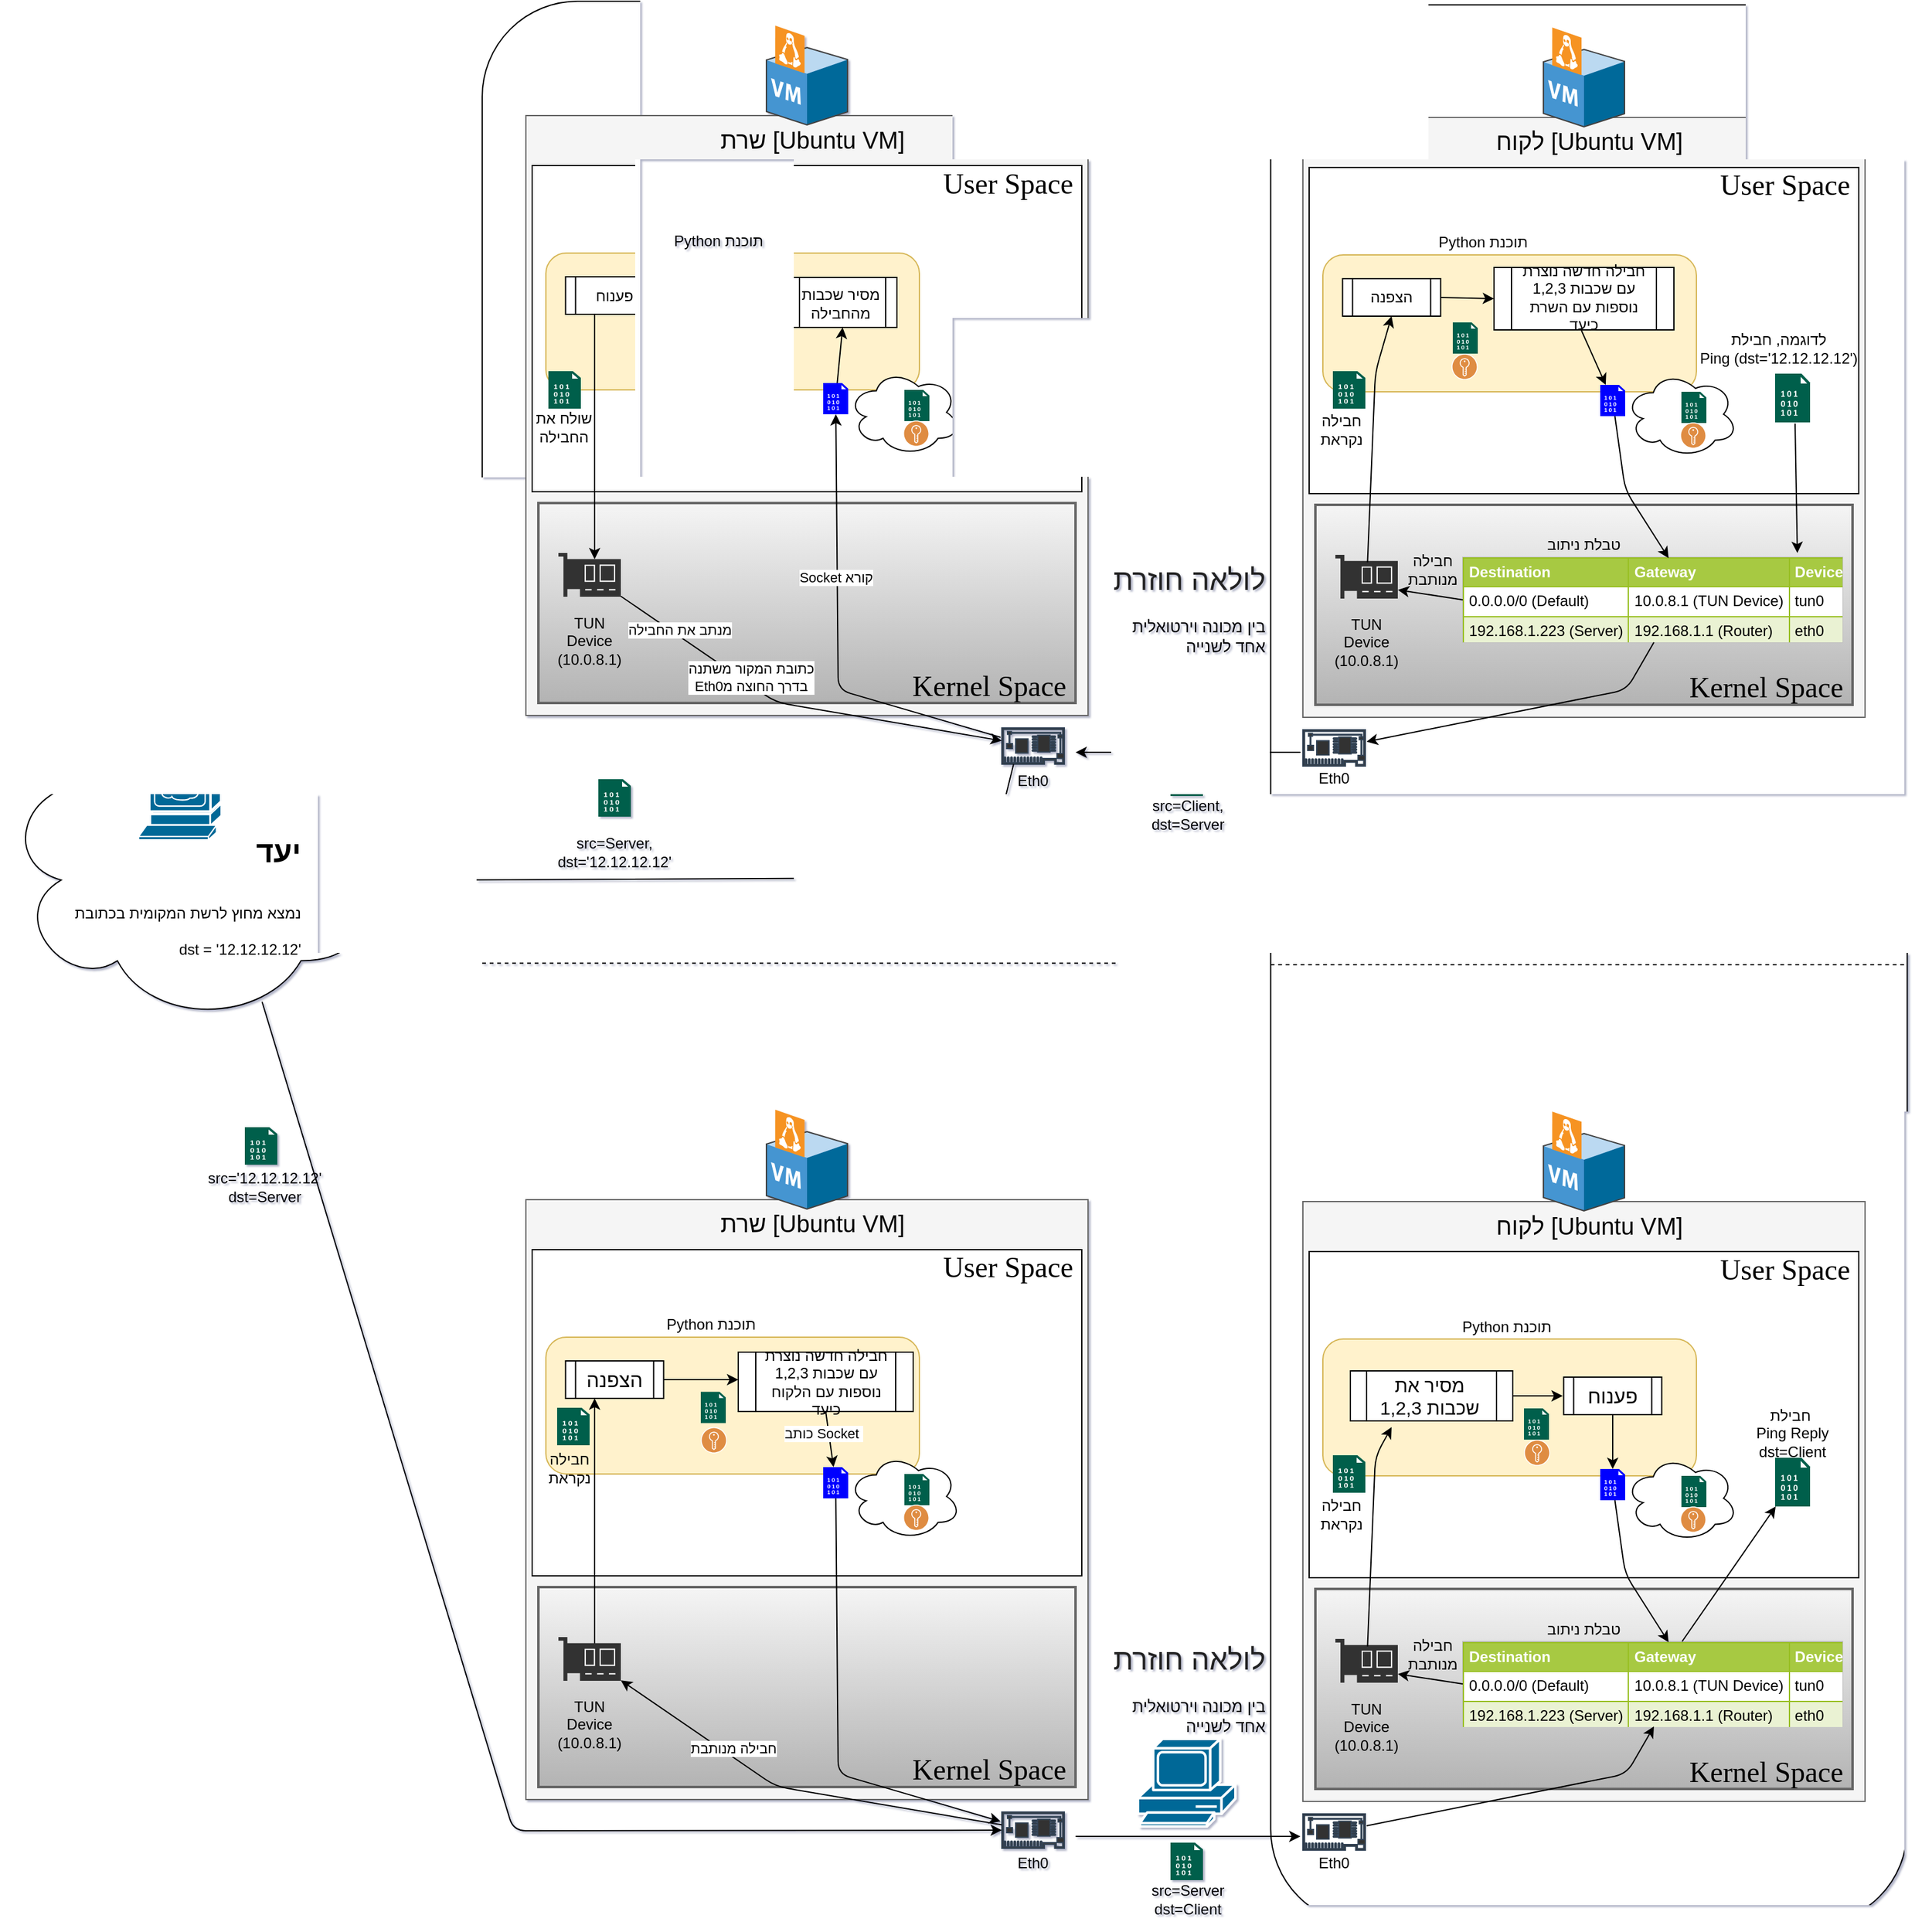<mxfile version="14.6.13" type="device"><diagram name="Page-1" id="c37626ed-c26b-45fb-9056-f9ebc6bb27b6"><mxGraphModel dx="2191" dy="853" grid="1" gridSize="10" guides="1" tooltips="1" connect="1" arrows="1" fold="1" page="1" pageScale="1" pageWidth="1100" pageHeight="850" math="0" shadow="1"><root><mxCell id="0"/><mxCell id="1" parent="0"/><mxCell id="-kdvjdqmcvTTpQi99rBr-1" value="" style="rounded=1;whiteSpace=wrap;html=1;rotation=-90;" parent="1" vertex="1"><mxGeometry x="-578.37" y="545.44" width="1536.37" height="509.56" as="geometry"/></mxCell><mxCell id="HnM6N7DfdkoQedb_mKoU-1" value="" style="rounded=1;whiteSpace=wrap;html=1;rotation=-90;" parent="1" vertex="1"><mxGeometry x="52.81" y="548.22" width="1536.37" height="509.56" as="geometry"/></mxCell><mxCell id="3C7XKXPcU_IIzsc5Kj2J-1" value="" style="rounded=0;whiteSpace=wrap;html=1;sketch=0;fillColor=#f5f5f5;strokeColor=#666666;fontColor=#333333;" parent="1" vertex="1"><mxGeometry x="592" y="125" width="450" height="480" as="geometry"/></mxCell><mxCell id="uKxy5E1ijlV70RdxGIXS-49" value="" style="rounded=0;whiteSpace=wrap;html=1;sketch=0;" parent="1" vertex="1"><mxGeometry x="597" y="165" width="440" height="261" as="geometry"/></mxCell><mxCell id="3C7XKXPcU_IIzsc5Kj2J-3" value="" style="shadow=0;dashed=0;html=1;labelPosition=center;verticalLabelPosition=bottom;verticalAlign=top;align=center;outlineConnect=0;shape=mxgraph.veeam.3d.vm_linux;rounded=0;sketch=0;rotation=0;" parent="1" vertex="1"><mxGeometry x="784" y="53" width="66" height="80" as="geometry"/></mxCell><mxCell id="3C7XKXPcU_IIzsc5Kj2J-4" value="&lt;font style=&quot;font-size: 19px&quot;&gt;לקוח [Ubuntu VM]&lt;/font&gt;" style="text;html=1;align=center;verticalAlign=middle;resizable=0;points=[];autosize=1;" parent="1" vertex="1"><mxGeometry x="741" y="135" width="160" height="20" as="geometry"/></mxCell><mxCell id="3C7XKXPcU_IIzsc5Kj2J-5" value="" style="rounded=0;whiteSpace=wrap;html=1;sketch=0;labelBackgroundColor=none;labelBorderColor=none;strokeWidth=2;fillColor=#f5f5f5;strokeColor=#666666;gradientColor=#b3b3b3;" parent="1" vertex="1"><mxGeometry x="602" y="435" width="430" height="160" as="geometry"/></mxCell><mxCell id="3C7XKXPcU_IIzsc5Kj2J-6" value="" style="pointerEvents=1;shadow=0;dashed=0;html=1;strokeColor=none;labelPosition=center;verticalLabelPosition=bottom;verticalAlign=top;align=center;outlineConnect=0;shape=mxgraph.veeam2.network_card;rounded=0;labelBackgroundColor=none;sketch=0;fillColor=#333333;" parent="1" vertex="1"><mxGeometry x="618" y="475" width="50" height="35" as="geometry"/></mxCell><mxCell id="3C7XKXPcU_IIzsc5Kj2J-7" value="" style="pointerEvents=1;shadow=0;dashed=0;html=1;strokeColor=#314354;aspect=fixed;labelPosition=center;verticalLabelPosition=bottom;verticalAlign=top;align=center;outlineConnect=0;shape=mxgraph.vvd.physical_network_adapter;rounded=0;labelBackgroundColor=none;sketch=0;fontColor=#ffffff;fillColor=#333333;" parent="1" vertex="1"><mxGeometry x="592" y="615" width="50" height="29.0" as="geometry"/></mxCell><mxCell id="3C7XKXPcU_IIzsc5Kj2J-8" value="TUN Device (10.0.8.1)" style="text;html=1;strokeColor=none;fillColor=none;align=center;verticalAlign=middle;whiteSpace=wrap;rounded=0;labelBackgroundColor=none;sketch=0;" parent="1" vertex="1"><mxGeometry x="623" y="535" width="40" height="20" as="geometry"/></mxCell><mxCell id="3C7XKXPcU_IIzsc5Kj2J-11" value="" style="pointerEvents=1;shadow=0;dashed=0;html=1;strokeColor=none;fillColor=#005F4B;labelPosition=center;verticalLabelPosition=bottom;verticalAlign=top;align=center;outlineConnect=0;shape=mxgraph.veeam2.data_file;rounded=0;labelBackgroundColor=none;sketch=0;" parent="1" vertex="1"><mxGeometry x="970" y="330" width="28.0" height="39" as="geometry"/></mxCell><mxCell id="3C7XKXPcU_IIzsc5Kj2J-14" value="לדוגמה, חבילת Ping&amp;nbsp;(dst='12.12.12.12')" style="text;html=1;align=center;verticalAlign=middle;whiteSpace=wrap;rounded=0;labelBackgroundColor=none;sketch=0;" parent="1" vertex="1"><mxGeometry x="958" y="300" width="30" height="20" as="geometry"/></mxCell><mxCell id="3C7XKXPcU_IIzsc5Kj2J-23" value="&lt;table border=&quot;1&quot; width=&quot;100%&quot; cellpadding=&quot;4&quot; style=&quot;width: 100% ; height: 100% ; border-collapse: collapse&quot;&gt;&lt;tbody&gt;&lt;tr style=&quot;background-color: #a7c942 ; color: #ffffff ; border: 1px solid #98bf21&quot;&gt;&lt;th align=&quot;left&quot;&gt;Destination&lt;/th&gt;&lt;th align=&quot;left&quot;&gt;Gateway&lt;/th&gt;&lt;th align=&quot;left&quot;&gt;Device&lt;/th&gt;&lt;/tr&gt;&lt;tr style=&quot;border: 1px solid #98bf21&quot;&gt;&lt;td&gt;0.0.0.0/0 (Default)&lt;/td&gt;&lt;td&gt;10.0.8.1 (TUN Device)&lt;/td&gt;&lt;td&gt;tun0&lt;/td&gt;&lt;/tr&gt;&lt;tr style=&quot;background-color: #eaf2d3 ; border: 1px solid #98bf21&quot;&gt;&lt;td&gt;192.168.1.223 (Server)&lt;/td&gt;&lt;td&gt;192.168.1.1 (Router)&lt;/td&gt;&lt;td&gt;eth0&lt;/td&gt;&lt;/tr&gt;&lt;tr style=&quot;border: 1px solid #98bf21&quot;&gt;&lt;td&gt;&lt;/td&gt;&lt;td&gt;&lt;/td&gt;&lt;td&gt;&lt;br&gt;&lt;/td&gt;&lt;/tr&gt;&lt;tr style=&quot;background-color: #eaf2d3 ; border: 1px solid #98bf21&quot;&gt;&lt;td&gt;&lt;br&gt;&lt;/td&gt;&lt;td&gt;&lt;/td&gt;&lt;td&gt;&lt;br&gt;&lt;/td&gt;&lt;/tr&gt;&lt;/tbody&gt;&lt;/table&gt;" style="text;html=1;strokeColor=#c0c0c0;overflow=fill;rounded=0;labelBackgroundColor=#ffffff;sketch=0;fillColor=#000000;gradientColor=#000000;spacingTop=0;labelBorderColor=none;" parent="1" vertex="1"><mxGeometry x="720" y="477" width="304" height="68" as="geometry"/></mxCell><mxCell id="uKxy5E1ijlV70RdxGIXS-11" value="טבלת ניתוב" style="text;html=1;strokeColor=none;fillColor=none;align=center;verticalAlign=middle;whiteSpace=wrap;rounded=0;sketch=0;" parent="1" vertex="1"><mxGeometry x="777" y="457" width="80" height="20" as="geometry"/></mxCell><mxCell id="uKxy5E1ijlV70RdxGIXS-16" value="" style="rounded=1;whiteSpace=wrap;html=1;sketch=0;fillColor=#fff2cc;strokeColor=#d6b656;" parent="1" vertex="1"><mxGeometry x="608" y="235" width="299" height="109.5" as="geometry"/></mxCell><mxCell id="uKxy5E1ijlV70RdxGIXS-20" value="" style="pointerEvents=1;shadow=0;dashed=0;html=1;strokeColor=none;fillColor=#005F4B;labelPosition=center;verticalLabelPosition=bottom;verticalAlign=top;align=center;outlineConnect=0;shape=mxgraph.veeam2.data_file;rounded=0;labelBackgroundColor=none;sketch=0;" parent="1" vertex="1"><mxGeometry x="616" y="328" width="26" height="30" as="geometry"/></mxCell><mxCell id="uKxy5E1ijlV70RdxGIXS-21" value="חבילה נקראת" style="text;html=1;strokeColor=none;fillColor=none;align=center;verticalAlign=middle;whiteSpace=wrap;rounded=0;sketch=0;" parent="1" vertex="1"><mxGeometry x="603" y="365" width="40" height="20" as="geometry"/></mxCell><mxCell id="uKxy5E1ijlV70RdxGIXS-23" value="חבילה מנותבת" style="text;html=1;strokeColor=none;fillColor=none;align=center;verticalAlign=middle;whiteSpace=wrap;rounded=0;sketch=0;rotation=0;" parent="1" vertex="1"><mxGeometry x="676" y="477" width="40" height="20" as="geometry"/></mxCell><mxCell id="uKxy5E1ijlV70RdxGIXS-25" value="Python תוכנת&amp;nbsp;" style="text;html=1;strokeColor=none;fillColor=none;align=center;verticalAlign=middle;whiteSpace=wrap;rounded=0;sketch=0;" parent="1" vertex="1"><mxGeometry x="692" y="215" width="92" height="20" as="geometry"/></mxCell><mxCell id="uKxy5E1ijlV70RdxGIXS-26" value="" style="shape=process;whiteSpace=wrap;html=1;backgroundOutline=1;sketch=0;" parent="1" vertex="1"><mxGeometry x="623.75" y="254" width="78.5" height="30" as="geometry"/></mxCell><mxCell id="uKxy5E1ijlV70RdxGIXS-27" value="הצפנה" style="text;html=1;strokeColor=none;fillColor=none;align=center;verticalAlign=middle;whiteSpace=wrap;rounded=0;sketch=0;" parent="1" vertex="1"><mxGeometry x="643" y="259" width="40" height="20" as="geometry"/></mxCell><mxCell id="uKxy5E1ijlV70RdxGIXS-28" value="" style="shape=process;whiteSpace=wrap;html=1;backgroundOutline=1;sketch=0;" parent="1" vertex="1"><mxGeometry x="745" y="245" width="144" height="50" as="geometry"/></mxCell><mxCell id="uKxy5E1ijlV70RdxGIXS-29" value="חבילה חדשה נוצרת עם שכבות 1,2,3 נוספות עם השרת כיעד" style="text;html=1;strokeColor=none;fillColor=none;align=center;verticalAlign=middle;whiteSpace=wrap;rounded=0;sketch=0;" parent="1" vertex="1"><mxGeometry x="762" y="259" width="110" height="20" as="geometry"/></mxCell><mxCell id="uKxy5E1ijlV70RdxGIXS-35" value="" style="pointerEvents=1;shadow=0;dashed=0;html=1;strokeColor=none;labelPosition=center;verticalLabelPosition=bottom;verticalAlign=top;align=center;outlineConnect=0;shape=mxgraph.veeam2.data_file;sketch=0;fillColor=#0000FF;" parent="1" vertex="1"><mxGeometry x="830" y="339" width="20" height="25" as="geometry"/></mxCell><mxCell id="uKxy5E1ijlV70RdxGIXS-39" value="" style="ellipse;shape=cloud;whiteSpace=wrap;html=1;sketch=0;" parent="1" vertex="1"><mxGeometry x="850" y="328" width="90" height="69" as="geometry"/></mxCell><mxCell id="uKxy5E1ijlV70RdxGIXS-40" value="" style="pointerEvents=1;shadow=0;dashed=0;html=1;strokeColor=none;fillColor=#005F4B;labelPosition=center;verticalLabelPosition=bottom;verticalAlign=top;align=center;outlineConnect=0;shape=mxgraph.veeam2.data_file;sketch=0;" parent="1" vertex="1"><mxGeometry x="895" y="344.5" width="20" height="25" as="geometry"/></mxCell><mxCell id="uKxy5E1ijlV70RdxGIXS-41" value="" style="pointerEvents=1;shadow=0;dashed=0;html=1;strokeColor=none;fillColor=#DF8C42;labelPosition=center;verticalLabelPosition=bottom;verticalAlign=top;align=center;outlineConnect=0;shape=mxgraph.veeam2.encrypted;sketch=0;" parent="1" vertex="1"><mxGeometry x="894" y="369" width="21" height="21" as="geometry"/></mxCell><mxCell id="uKxy5E1ijlV70RdxGIXS-33" value="" style="pointerEvents=1;shadow=0;dashed=0;html=1;strokeColor=none;fillColor=#005F4B;labelPosition=center;verticalLabelPosition=bottom;verticalAlign=top;align=center;outlineConnect=0;shape=mxgraph.veeam2.data_file;sketch=0;" parent="1" vertex="1"><mxGeometry x="712" y="289" width="20" height="25" as="geometry"/></mxCell><mxCell id="uKxy5E1ijlV70RdxGIXS-34" value="" style="pointerEvents=1;shadow=0;dashed=0;html=1;strokeColor=none;fillColor=#DF8C42;labelPosition=center;verticalLabelPosition=bottom;verticalAlign=top;align=center;outlineConnect=0;shape=mxgraph.veeam2.encrypted;sketch=0;" parent="1" vertex="1"><mxGeometry x="711" y="314" width="21" height="21" as="geometry"/></mxCell><mxCell id="uKxy5E1ijlV70RdxGIXS-56" value="&lt;font style=&quot;font-size: 23px&quot; face=&quot;Georgia&quot;&gt;User Space&lt;/font&gt;" style="text;html=1;strokeColor=none;fillColor=none;align=center;verticalAlign=middle;whiteSpace=wrap;rounded=0;sketch=0;" parent="1" vertex="1"><mxGeometry x="915" y="169" width="126" height="20" as="geometry"/></mxCell><mxCell id="uKxy5E1ijlV70RdxGIXS-57" value="&lt;font style=&quot;font-size: 23px&quot; face=&quot;Georgia&quot;&gt;Kernel Space&lt;/font&gt;" style="text;html=1;strokeColor=none;fillColor=none;align=center;verticalAlign=middle;whiteSpace=wrap;rounded=0;sketch=0;" parent="1" vertex="1"><mxGeometry x="883" y="571" width="160" height="20" as="geometry"/></mxCell><mxCell id="uKxy5E1ijlV70RdxGIXS-65" value="Eth0" style="text;html=1;strokeColor=none;fillColor=none;align=center;verticalAlign=middle;whiteSpace=wrap;rounded=0;sketch=0;" parent="1" vertex="1"><mxGeometry x="597" y="644" width="40" height="20" as="geometry"/></mxCell><mxCell id="uKxy5E1ijlV70RdxGIXS-66" value="" style="rounded=0;whiteSpace=wrap;html=1;sketch=0;fillColor=#f5f5f5;strokeColor=#666666;fontColor=#333333;" parent="1" vertex="1"><mxGeometry x="-30" y="123.5" width="450" height="480" as="geometry"/></mxCell><mxCell id="uKxy5E1ijlV70RdxGIXS-67" value="" style="rounded=0;whiteSpace=wrap;html=1;sketch=0;" parent="1" vertex="1"><mxGeometry x="-25" y="163.5" width="440" height="261" as="geometry"/></mxCell><mxCell id="uKxy5E1ijlV70RdxGIXS-68" value="" style="shadow=0;dashed=0;html=1;labelPosition=center;verticalLabelPosition=bottom;verticalAlign=top;align=center;outlineConnect=0;shape=mxgraph.veeam.3d.vm_linux;rounded=0;sketch=0;rotation=0;" parent="1" vertex="1"><mxGeometry x="162" y="51.5" width="66" height="80" as="geometry"/></mxCell><mxCell id="uKxy5E1ijlV70RdxGIXS-69" value="&lt;font style=&quot;font-size: 19px&quot;&gt;שרת [Ubuntu VM]&lt;/font&gt;" style="text;html=1;align=center;verticalAlign=middle;resizable=0;points=[];autosize=1;" parent="1" vertex="1"><mxGeometry x="119" y="133.5" width="160" height="20" as="geometry"/></mxCell><mxCell id="uKxy5E1ijlV70RdxGIXS-70" value="" style="rounded=0;whiteSpace=wrap;html=1;sketch=0;labelBackgroundColor=none;labelBorderColor=none;strokeWidth=2;fillColor=#f5f5f5;strokeColor=#666666;gradientColor=#b3b3b3;" parent="1" vertex="1"><mxGeometry x="-20" y="433.5" width="430" height="160" as="geometry"/></mxCell><mxCell id="uKxy5E1ijlV70RdxGIXS-71" value="" style="pointerEvents=1;shadow=0;dashed=0;html=1;strokeColor=none;labelPosition=center;verticalLabelPosition=bottom;verticalAlign=top;align=center;outlineConnect=0;shape=mxgraph.veeam2.network_card;rounded=0;labelBackgroundColor=none;sketch=0;fillColor=#333333;" parent="1" vertex="1"><mxGeometry x="-4" y="473.5" width="50" height="35" as="geometry"/></mxCell><mxCell id="uKxy5E1ijlV70RdxGIXS-72" value="" style="pointerEvents=1;shadow=0;dashed=0;html=1;strokeColor=#314354;aspect=fixed;labelPosition=center;verticalLabelPosition=bottom;verticalAlign=top;align=center;outlineConnect=0;shape=mxgraph.vvd.physical_network_adapter;rounded=0;labelBackgroundColor=none;sketch=0;fontColor=#ffffff;fillColor=#333333;" parent="1" vertex="1"><mxGeometry x="351" y="613.5" width="50" height="29.0" as="geometry"/></mxCell><mxCell id="uKxy5E1ijlV70RdxGIXS-73" value="TUN Device (10.0.8.1)" style="text;html=1;strokeColor=none;fillColor=none;align=center;verticalAlign=middle;whiteSpace=wrap;rounded=0;labelBackgroundColor=none;sketch=0;" parent="1" vertex="1"><mxGeometry x="1" y="533.5" width="40" height="20" as="geometry"/></mxCell><mxCell id="uKxy5E1ijlV70RdxGIXS-78" value="" style="rounded=1;whiteSpace=wrap;html=1;sketch=0;fillColor=#fff2cc;strokeColor=#d6b656;" parent="1" vertex="1"><mxGeometry x="-14" y="233.5" width="299" height="109.5" as="geometry"/></mxCell><mxCell id="uKxy5E1ijlV70RdxGIXS-79" value="" style="pointerEvents=1;shadow=0;dashed=0;html=1;strokeColor=none;fillColor=#005F4B;labelPosition=center;verticalLabelPosition=bottom;verticalAlign=top;align=center;outlineConnect=0;shape=mxgraph.veeam2.data_file;rounded=0;labelBackgroundColor=none;sketch=0;" parent="1" vertex="1"><mxGeometry x="-12" y="328" width="26" height="30" as="geometry"/></mxCell><mxCell id="uKxy5E1ijlV70RdxGIXS-80" value="שולח את החבילה" style="text;html=1;strokeColor=none;fillColor=none;align=center;verticalAlign=middle;whiteSpace=wrap;rounded=0;sketch=0;" parent="1" vertex="1"><mxGeometry x="-24.5" y="362.5" width="49" height="20" as="geometry"/></mxCell><mxCell id="uKxy5E1ijlV70RdxGIXS-83" value="" style="shape=process;whiteSpace=wrap;html=1;backgroundOutline=1;sketch=0;" parent="1" vertex="1"><mxGeometry x="1.75" y="252.5" width="78.5" height="30" as="geometry"/></mxCell><mxCell id="uKxy5E1ijlV70RdxGIXS-84" value="פענוח" style="text;html=1;strokeColor=none;fillColor=none;align=center;verticalAlign=middle;whiteSpace=wrap;rounded=0;sketch=0;" parent="1" vertex="1"><mxGeometry x="21" y="257.5" width="40" height="20" as="geometry"/></mxCell><mxCell id="uKxy5E1ijlV70RdxGIXS-85" value="" style="shape=process;whiteSpace=wrap;html=1;backgroundOutline=1;sketch=0;" parent="1" vertex="1"><mxGeometry x="180" y="253" width="87" height="40" as="geometry"/></mxCell><mxCell id="uKxy5E1ijlV70RdxGIXS-86" value="מסיר שכבות מהחבילה" style="text;html=1;strokeColor=none;fillColor=none;align=center;verticalAlign=middle;whiteSpace=wrap;rounded=0;sketch=0;" parent="1" vertex="1"><mxGeometry x="177" y="264" width="90" height="20" as="geometry"/></mxCell><mxCell id="uKxy5E1ijlV70RdxGIXS-87" value="" style="pointerEvents=1;shadow=0;dashed=0;html=1;strokeColor=none;labelPosition=center;verticalLabelPosition=bottom;verticalAlign=top;align=center;outlineConnect=0;shape=mxgraph.veeam2.data_file;sketch=0;fillColor=#0000FF;" parent="1" vertex="1"><mxGeometry x="208" y="337.5" width="20" height="25" as="geometry"/></mxCell><mxCell id="uKxy5E1ijlV70RdxGIXS-88" value="" style="ellipse;shape=cloud;whiteSpace=wrap;html=1;sketch=0;" parent="1" vertex="1"><mxGeometry x="228" y="326.5" width="90" height="69" as="geometry"/></mxCell><mxCell id="uKxy5E1ijlV70RdxGIXS-89" value="" style="pointerEvents=1;shadow=0;dashed=0;html=1;strokeColor=none;fillColor=#005F4B;labelPosition=center;verticalLabelPosition=bottom;verticalAlign=top;align=center;outlineConnect=0;shape=mxgraph.veeam2.data_file;sketch=0;" parent="1" vertex="1"><mxGeometry x="273" y="343" width="20" height="25" as="geometry"/></mxCell><mxCell id="uKxy5E1ijlV70RdxGIXS-90" value="" style="pointerEvents=1;shadow=0;dashed=0;html=1;strokeColor=none;fillColor=#DF8C42;labelPosition=center;verticalLabelPosition=bottom;verticalAlign=top;align=center;outlineConnect=0;shape=mxgraph.veeam2.encrypted;sketch=0;" parent="1" vertex="1"><mxGeometry x="272" y="367.5" width="21" height="21" as="geometry"/></mxCell><mxCell id="uKxy5E1ijlV70RdxGIXS-91" value="" style="pointerEvents=1;shadow=0;dashed=0;html=1;strokeColor=none;fillColor=#005F4B;labelPosition=center;verticalLabelPosition=bottom;verticalAlign=top;align=center;outlineConnect=0;shape=mxgraph.veeam2.data_file;sketch=0;" parent="1" vertex="1"><mxGeometry x="110" y="277.25" width="20" height="25" as="geometry"/></mxCell><mxCell id="uKxy5E1ijlV70RdxGIXS-92" value="" style="pointerEvents=1;shadow=0;dashed=0;html=1;strokeColor=none;fillColor=#DF8C42;labelPosition=center;verticalLabelPosition=bottom;verticalAlign=top;align=center;outlineConnect=0;shape=mxgraph.veeam2.encrypted;sketch=0;" parent="1" vertex="1"><mxGeometry x="110" y="305.5" width="21" height="21" as="geometry"/></mxCell><mxCell id="uKxy5E1ijlV70RdxGIXS-93" value="&lt;font style=&quot;font-size: 23px&quot; face=&quot;Georgia&quot;&gt;User Space&lt;/font&gt;" style="text;html=1;strokeColor=none;fillColor=none;align=center;verticalAlign=middle;whiteSpace=wrap;rounded=0;sketch=0;" parent="1" vertex="1"><mxGeometry x="293" y="167.5" width="126" height="20" as="geometry"/></mxCell><mxCell id="uKxy5E1ijlV70RdxGIXS-94" value="&lt;font style=&quot;font-size: 23px&quot; face=&quot;Georgia&quot;&gt;Kernel Space&lt;/font&gt;" style="text;html=1;strokeColor=none;fillColor=none;align=center;verticalAlign=middle;whiteSpace=wrap;rounded=0;sketch=0;" parent="1" vertex="1"><mxGeometry x="261" y="569.5" width="160" height="20" as="geometry"/></mxCell><mxCell id="uKxy5E1ijlV70RdxGIXS-102" value="Eth0" style="text;html=1;strokeColor=none;fillColor=none;align=center;verticalAlign=middle;whiteSpace=wrap;rounded=0;sketch=0;" parent="1" vertex="1"><mxGeometry x="356" y="646" width="40" height="20" as="geometry"/></mxCell><mxCell id="uKxy5E1ijlV70RdxGIXS-104" value="" style="endArrow=classic;html=1;entryX=0.881;entryY=-0.052;entryDx=0;entryDy=0;entryPerimeter=0;" parent="1" target="3C7XKXPcU_IIzsc5Kj2J-23" edge="1"><mxGeometry width="50" height="50" relative="1" as="geometry"><mxPoint x="986" y="370" as="sourcePoint"/><mxPoint x="1032" y="320" as="targetPoint"/></mxGeometry></mxCell><mxCell id="uKxy5E1ijlV70RdxGIXS-106" value="" style="endArrow=classic;html=1;exitX=0;exitY=0.5;exitDx=0;exitDy=0;" parent="1" source="3C7XKXPcU_IIzsc5Kj2J-23" edge="1"><mxGeometry width="50" height="50" relative="1" as="geometry"><mxPoint x="710" y="501" as="sourcePoint"/><mxPoint x="668" y="503" as="targetPoint"/></mxGeometry></mxCell><mxCell id="uKxy5E1ijlV70RdxGIXS-107" value="" style="endArrow=classic;html=1;entryX=0.5;entryY=1;entryDx=0;entryDy=0;" parent="1" target="uKxy5E1ijlV70RdxGIXS-26" edge="1"><mxGeometry width="50" height="50" relative="1" as="geometry"><mxPoint x="643.723" y="481" as="sourcePoint"/><mxPoint x="663" y="289" as="targetPoint"/><Array as="points"><mxPoint x="650" y="329"/></Array></mxGeometry></mxCell><mxCell id="uKxy5E1ijlV70RdxGIXS-108" value="" style="endArrow=classic;html=1;entryX=0;entryY=0.5;entryDx=0;entryDy=0;exitX=1;exitY=0.5;exitDx=0;exitDy=0;" parent="1" source="uKxy5E1ijlV70RdxGIXS-26" target="uKxy5E1ijlV70RdxGIXS-28" edge="1"><mxGeometry width="50" height="50" relative="1" as="geometry"><mxPoint x="470" y="483" as="sourcePoint"/><mxPoint x="520" y="433" as="targetPoint"/></mxGeometry></mxCell><mxCell id="uKxy5E1ijlV70RdxGIXS-109" value="" style="endArrow=classic;html=1;" parent="1" target="uKxy5E1ijlV70RdxGIXS-35" edge="1"><mxGeometry width="50" height="50" relative="1" as="geometry"><mxPoint x="815" y="295.5" as="sourcePoint"/><mxPoint x="865" y="245.5" as="targetPoint"/></mxGeometry></mxCell><mxCell id="uKxy5E1ijlV70RdxGIXS-110" value="" style="endArrow=classic;html=1;entryX=0.542;entryY=0.009;entryDx=0;entryDy=0;entryPerimeter=0;" parent="1" source="uKxy5E1ijlV70RdxGIXS-35" target="3C7XKXPcU_IIzsc5Kj2J-23" edge="1"><mxGeometry width="50" height="50" relative="1" as="geometry"><mxPoint x="470" y="483" as="sourcePoint"/><mxPoint x="520" y="433" as="targetPoint"/><Array as="points"><mxPoint x="850" y="423"/></Array></mxGeometry></mxCell><mxCell id="uKxy5E1ijlV70RdxGIXS-111" value="" style="endArrow=classic;html=1;exitX=0.5;exitY=1;exitDx=0;exitDy=0;" parent="1" edge="1"><mxGeometry width="50" height="50" relative="1" as="geometry"><mxPoint x="873.0" y="545" as="sourcePoint"/><mxPoint x="643.0" y="624.511" as="targetPoint"/><Array as="points"><mxPoint x="851" y="583"/></Array></mxGeometry></mxCell><mxCell id="uKxy5E1ijlV70RdxGIXS-112" value="" style="endArrow=classic;html=1;exitX=-0.04;exitY=0.621;exitDx=0;exitDy=0;exitPerimeter=0;entryX=1.18;entryY=0.673;entryDx=0;entryDy=0;entryPerimeter=0;" parent="1" source="3C7XKXPcU_IIzsc5Kj2J-7" target="uKxy5E1ijlV70RdxGIXS-72" edge="1"><mxGeometry width="50" height="50" relative="1" as="geometry"><mxPoint x="470" y="473" as="sourcePoint"/><mxPoint x="520" y="423" as="targetPoint"/></mxGeometry></mxCell><mxCell id="uKxy5E1ijlV70RdxGIXS-113" value="" style="shape=mxgraph.cisco.computers_and_peripherals.pc;html=1;pointerEvents=1;dashed=0;fillColor=#036897;strokeColor=#ffffff;strokeWidth=2;verticalLabelPosition=bottom;verticalAlign=top;align=center;outlineConnect=0;sketch=0;" parent="1" vertex="1"><mxGeometry x="460" y="555" width="78" height="70" as="geometry"/></mxCell><mxCell id="io_dFsbktBTGCqS1gsnt-2" value="" style="endArrow=classic;html=1;entryX=0.5;entryY=1;entryDx=0;entryDy=0;" parent="1" source="uKxy5E1ijlV70RdxGIXS-87" target="uKxy5E1ijlV70RdxGIXS-85" edge="1"><mxGeometry width="50" height="50" relative="1" as="geometry"><mxPoint x="430" y="503" as="sourcePoint"/><mxPoint x="480" y="453" as="targetPoint"/></mxGeometry></mxCell><mxCell id="io_dFsbktBTGCqS1gsnt-11" value="" style="endArrow=classic;html=1;exitX=0;exitY=1;exitDx=0;exitDy=0;" parent="1" edge="1"><mxGeometry width="50" height="50" relative="1" as="geometry"><mxPoint x="25.0" y="282.5" as="sourcePoint"/><mxPoint x="25.0" y="478.5" as="targetPoint"/></mxGeometry></mxCell><mxCell id="io_dFsbktBTGCqS1gsnt-12" value="" style="ellipse;shape=cloud;whiteSpace=wrap;html=1;" parent="1" vertex="1"><mxGeometry x="-450" y="593" width="300" height="258.5" as="geometry"/></mxCell><mxCell id="io_dFsbktBTGCqS1gsnt-14" value="" style="endArrow=classic;html=1;entryX=0.946;entryY=0.552;entryDx=0;entryDy=0;entryPerimeter=0;" parent="1" target="io_dFsbktBTGCqS1gsnt-12" edge="1"><mxGeometry width="50" height="50" relative="1" as="geometry"><mxPoint x="360.41" y="642.5" as="sourcePoint"/><mxPoint x="-190" y="733" as="targetPoint"/><Array as="points"><mxPoint x="338" y="733"/></Array></mxGeometry></mxCell><mxCell id="io_dFsbktBTGCqS1gsnt-15" value="" style="shape=mxgraph.cisco.servers.www_server;html=1;pointerEvents=1;dashed=0;fillColor=#036897;strokeColor=#ffffff;strokeWidth=2;verticalLabelPosition=bottom;verticalAlign=top;align=center;outlineConnect=0;" parent="1" vertex="1"><mxGeometry x="-340" y="636" width="66" height="67" as="geometry"/></mxCell><mxCell id="io_dFsbktBTGCqS1gsnt-17" value="&lt;h1&gt;&lt;span&gt;יעד&lt;/span&gt;&lt;/h1&gt;&lt;h1&gt;&lt;span style=&quot;font-size: 12px ; font-weight: 400&quot;&gt;נמצא מחוץ לרשת המקומית בכתובת dst = '12.12.12.12'&lt;/span&gt;&lt;/h1&gt;" style="text;html=1;strokeColor=none;fillColor=none;spacing=5;spacingTop=-20;whiteSpace=wrap;overflow=hidden;rounded=0;align=right;" parent="1" vertex="1"><mxGeometry x="-395" y="693" width="190" height="120" as="geometry"/></mxCell><mxCell id="io_dFsbktBTGCqS1gsnt-18" value="" style="pointerEvents=1;shadow=0;dashed=0;html=1;strokeColor=none;fillColor=#005F4B;labelPosition=center;verticalLabelPosition=bottom;verticalAlign=top;align=center;outlineConnect=0;shape=mxgraph.veeam2.data_file;rounded=0;labelBackgroundColor=none;sketch=0;" parent="1" vertex="1"><mxGeometry x="28" y="654.5" width="26" height="30" as="geometry"/></mxCell><mxCell id="io_dFsbktBTGCqS1gsnt-19" value="" style="pointerEvents=1;shadow=0;dashed=0;html=1;strokeColor=none;fillColor=#005F4B;labelPosition=center;verticalLabelPosition=bottom;verticalAlign=top;align=center;outlineConnect=0;shape=mxgraph.veeam2.data_file;rounded=0;labelBackgroundColor=none;sketch=0;" parent="1" vertex="1"><mxGeometry x="486" y="638" width="26" height="30" as="geometry"/></mxCell><mxCell id="io_dFsbktBTGCqS1gsnt-20" value="src=Client, dst=Server" style="text;html=1;strokeColor=none;fillColor=none;align=center;verticalAlign=middle;whiteSpace=wrap;rounded=0;" parent="1" vertex="1"><mxGeometry x="480" y="673" width="40" height="20" as="geometry"/></mxCell><mxCell id="io_dFsbktBTGCqS1gsnt-23" value="src=Server, dst='12.12.12.12'" style="text;html=1;strokeColor=none;fillColor=none;align=center;verticalAlign=middle;whiteSpace=wrap;rounded=0;" parent="1" vertex="1"><mxGeometry x="21" y="703" width="40" height="20" as="geometry"/></mxCell><mxCell id="io_dFsbktBTGCqS1gsnt-29" value="" style="endArrow=classic;html=1;entryX=1;entryY=0.5;entryDx=0;entryDy=0;exitX=0;exitY=0.25;exitDx=0;exitDy=0;" parent="1" source="uKxy5E1ijlV70RdxGIXS-86" target="uKxy5E1ijlV70RdxGIXS-83" edge="1"><mxGeometry width="50" height="50" relative="1" as="geometry"><mxPoint x="520" y="383" as="sourcePoint"/><mxPoint x="570" y="333" as="targetPoint"/></mxGeometry></mxCell><mxCell id="io_dFsbktBTGCqS1gsnt-30" value="" style="endArrow=classic;html=1;" parent="1" target="uKxy5E1ijlV70RdxGIXS-87" edge="1"><mxGeometry relative="1" as="geometry"><mxPoint x="350" y="621" as="sourcePoint"/><mxPoint x="590" y="363" as="targetPoint"/><Array as="points"><mxPoint x="220" y="583"/></Array></mxGeometry></mxCell><mxCell id="io_dFsbktBTGCqS1gsnt-31" value="Socket קורא" style="edgeLabel;resizable=0;html=1;align=center;verticalAlign=middle;" parent="io_dFsbktBTGCqS1gsnt-30" connectable="0" vertex="1"><mxGeometry relative="1" as="geometry"><mxPoint x="-1.63" y="-47.37" as="offset"/></mxGeometry></mxCell><mxCell id="io_dFsbktBTGCqS1gsnt-32" value="" style="endArrow=classic;html=1;" parent="1" source="uKxy5E1ijlV70RdxGIXS-71" target="uKxy5E1ijlV70RdxGIXS-72" edge="1"><mxGeometry relative="1" as="geometry"><mxPoint x="460" y="363" as="sourcePoint"/><mxPoint x="620" y="363" as="targetPoint"/><Array as="points"><mxPoint x="170" y="593"/></Array></mxGeometry></mxCell><mxCell id="io_dFsbktBTGCqS1gsnt-33" value="כתובת המקור משתנה&lt;br&gt;Eth0בדרך החוצה מ" style="edgeLabel;resizable=0;html=1;align=center;verticalAlign=middle;" parent="io_dFsbktBTGCqS1gsnt-32" connectable="0" vertex="1"><mxGeometry relative="1" as="geometry"><mxPoint x="-36.63" y="-22.83" as="offset"/></mxGeometry></mxCell><mxCell id="io_dFsbktBTGCqS1gsnt-34" value="מנתב את החבילה" style="edgeLabel;resizable=0;html=1;align=left;verticalAlign=bottom;" parent="io_dFsbktBTGCqS1gsnt-32" connectable="0" vertex="1"><mxGeometry x="-1" relative="1" as="geometry"><mxPoint x="4" y="34.89" as="offset"/></mxGeometry></mxCell><mxCell id="HnM6N7DfdkoQedb_mKoU-2" value="" style="rounded=0;whiteSpace=wrap;html=1;sketch=0;fillColor=#f5f5f5;strokeColor=#666666;fontColor=#333333;" parent="1" vertex="1"><mxGeometry x="592" y="992.5" width="450" height="480" as="geometry"/></mxCell><mxCell id="HnM6N7DfdkoQedb_mKoU-3" value="" style="rounded=0;whiteSpace=wrap;html=1;sketch=0;" parent="1" vertex="1"><mxGeometry x="597" y="1032.5" width="440" height="261" as="geometry"/></mxCell><mxCell id="HnM6N7DfdkoQedb_mKoU-4" value="" style="shadow=0;dashed=0;html=1;labelPosition=center;verticalLabelPosition=bottom;verticalAlign=top;align=center;outlineConnect=0;shape=mxgraph.veeam.3d.vm_linux;rounded=0;sketch=0;rotation=0;" parent="1" vertex="1"><mxGeometry x="784" y="920.5" width="66" height="80" as="geometry"/></mxCell><mxCell id="HnM6N7DfdkoQedb_mKoU-5" value="&lt;font style=&quot;font-size: 19px&quot;&gt;לקוח [Ubuntu VM]&lt;/font&gt;" style="text;html=1;align=center;verticalAlign=middle;resizable=0;points=[];autosize=1;" parent="1" vertex="1"><mxGeometry x="741" y="1002.5" width="160" height="20" as="geometry"/></mxCell><mxCell id="HnM6N7DfdkoQedb_mKoU-6" value="" style="rounded=0;whiteSpace=wrap;html=1;sketch=0;labelBackgroundColor=none;labelBorderColor=none;strokeWidth=2;fillColor=#f5f5f5;strokeColor=#666666;gradientColor=#b3b3b3;" parent="1" vertex="1"><mxGeometry x="602" y="1302.5" width="430" height="160" as="geometry"/></mxCell><mxCell id="HnM6N7DfdkoQedb_mKoU-7" value="" style="pointerEvents=1;shadow=0;dashed=0;html=1;strokeColor=none;labelPosition=center;verticalLabelPosition=bottom;verticalAlign=top;align=center;outlineConnect=0;shape=mxgraph.veeam2.network_card;rounded=0;labelBackgroundColor=none;sketch=0;fillColor=#333333;" parent="1" vertex="1"><mxGeometry x="618" y="1342.5" width="50" height="35" as="geometry"/></mxCell><mxCell id="HnM6N7DfdkoQedb_mKoU-8" value="" style="pointerEvents=1;shadow=0;dashed=0;html=1;strokeColor=#314354;aspect=fixed;labelPosition=center;verticalLabelPosition=bottom;verticalAlign=top;align=center;outlineConnect=0;shape=mxgraph.vvd.physical_network_adapter;rounded=0;labelBackgroundColor=none;sketch=0;fontColor=#ffffff;fillColor=#333333;" parent="1" vertex="1"><mxGeometry x="592" y="1482.5" width="50" height="29.0" as="geometry"/></mxCell><mxCell id="HnM6N7DfdkoQedb_mKoU-9" value="TUN Device (10.0.8.1)" style="text;html=1;strokeColor=none;fillColor=none;align=center;verticalAlign=middle;whiteSpace=wrap;rounded=0;labelBackgroundColor=none;sketch=0;" parent="1" vertex="1"><mxGeometry x="623" y="1402.5" width="40" height="20" as="geometry"/></mxCell><mxCell id="HnM6N7DfdkoQedb_mKoU-10" value="" style="pointerEvents=1;shadow=0;dashed=0;html=1;strokeColor=none;fillColor=#005F4B;labelPosition=center;verticalLabelPosition=bottom;verticalAlign=top;align=center;outlineConnect=0;shape=mxgraph.veeam2.data_file;rounded=0;labelBackgroundColor=none;sketch=0;" parent="1" vertex="1"><mxGeometry x="970" y="1197.5" width="28.0" height="39" as="geometry"/></mxCell><mxCell id="HnM6N7DfdkoQedb_mKoU-11" value="חבילת&amp;nbsp;&lt;br&gt;Ping Reply dst=Client" style="text;html=1;align=center;verticalAlign=middle;whiteSpace=wrap;rounded=0;labelBackgroundColor=none;sketch=0;" parent="1" vertex="1"><mxGeometry x="949" y="1167.5" width="70" height="20" as="geometry"/></mxCell><mxCell id="HnM6N7DfdkoQedb_mKoU-12" value="&lt;table border=&quot;1&quot; width=&quot;100%&quot; cellpadding=&quot;4&quot; style=&quot;width: 100% ; height: 100% ; border-collapse: collapse&quot;&gt;&lt;tbody&gt;&lt;tr style=&quot;background-color: #a7c942 ; color: #ffffff ; border: 1px solid #98bf21&quot;&gt;&lt;th align=&quot;left&quot;&gt;Destination&lt;/th&gt;&lt;th align=&quot;left&quot;&gt;Gateway&lt;/th&gt;&lt;th align=&quot;left&quot;&gt;Device&lt;/th&gt;&lt;/tr&gt;&lt;tr style=&quot;border: 1px solid #98bf21&quot;&gt;&lt;td&gt;0.0.0.0/0 (Default)&lt;/td&gt;&lt;td&gt;10.0.8.1 (TUN Device)&lt;/td&gt;&lt;td&gt;tun0&lt;/td&gt;&lt;/tr&gt;&lt;tr style=&quot;background-color: #eaf2d3 ; border: 1px solid #98bf21&quot;&gt;&lt;td&gt;192.168.1.223 (Server)&lt;/td&gt;&lt;td&gt;192.168.1.1 (Router)&lt;/td&gt;&lt;td&gt;eth0&lt;/td&gt;&lt;/tr&gt;&lt;tr style=&quot;border: 1px solid #98bf21&quot;&gt;&lt;td&gt;&lt;/td&gt;&lt;td&gt;&lt;/td&gt;&lt;td&gt;&lt;br&gt;&lt;/td&gt;&lt;/tr&gt;&lt;tr style=&quot;background-color: #eaf2d3 ; border: 1px solid #98bf21&quot;&gt;&lt;td&gt;&lt;br&gt;&lt;/td&gt;&lt;td&gt;&lt;/td&gt;&lt;td&gt;&lt;br&gt;&lt;/td&gt;&lt;/tr&gt;&lt;/tbody&gt;&lt;/table&gt;" style="text;html=1;strokeColor=#c0c0c0;overflow=fill;rounded=0;labelBackgroundColor=#ffffff;sketch=0;fillColor=#000000;gradientColor=#000000;spacingTop=0;labelBorderColor=none;" parent="1" vertex="1"><mxGeometry x="720" y="1344.5" width="304" height="68" as="geometry"/></mxCell><mxCell id="HnM6N7DfdkoQedb_mKoU-13" value="טבלת ניתוב" style="text;html=1;strokeColor=none;fillColor=none;align=center;verticalAlign=middle;whiteSpace=wrap;rounded=0;sketch=0;" parent="1" vertex="1"><mxGeometry x="777" y="1324.5" width="80" height="20" as="geometry"/></mxCell><mxCell id="HnM6N7DfdkoQedb_mKoU-14" value="" style="rounded=1;whiteSpace=wrap;html=1;sketch=0;fillColor=#fff2cc;strokeColor=#d6b656;" parent="1" vertex="1"><mxGeometry x="608" y="1102.5" width="299" height="109.5" as="geometry"/></mxCell><mxCell id="HnM6N7DfdkoQedb_mKoU-15" value="" style="pointerEvents=1;shadow=0;dashed=0;html=1;strokeColor=none;fillColor=#005F4B;labelPosition=center;verticalLabelPosition=bottom;verticalAlign=top;align=center;outlineConnect=0;shape=mxgraph.veeam2.data_file;rounded=0;labelBackgroundColor=none;sketch=0;" parent="1" vertex="1"><mxGeometry x="616" y="1195.5" width="26" height="30" as="geometry"/></mxCell><mxCell id="HnM6N7DfdkoQedb_mKoU-16" value="חבילה נקראת" style="text;html=1;strokeColor=none;fillColor=none;align=center;verticalAlign=middle;whiteSpace=wrap;rounded=0;sketch=0;" parent="1" vertex="1"><mxGeometry x="603" y="1232.5" width="40" height="20" as="geometry"/></mxCell><mxCell id="HnM6N7DfdkoQedb_mKoU-17" value="חבילה מנותבת" style="text;html=1;strokeColor=none;fillColor=none;align=center;verticalAlign=middle;whiteSpace=wrap;rounded=0;sketch=0;rotation=0;" parent="1" vertex="1"><mxGeometry x="676" y="1344.5" width="40" height="20" as="geometry"/></mxCell><mxCell id="HnM6N7DfdkoQedb_mKoU-23" value="" style="pointerEvents=1;shadow=0;dashed=0;html=1;strokeColor=none;labelPosition=center;verticalLabelPosition=bottom;verticalAlign=top;align=center;outlineConnect=0;shape=mxgraph.veeam2.data_file;sketch=0;fillColor=#0000FF;" parent="1" vertex="1"><mxGeometry x="830" y="1206.5" width="20" height="25" as="geometry"/></mxCell><mxCell id="HnM6N7DfdkoQedb_mKoU-24" value="" style="ellipse;shape=cloud;whiteSpace=wrap;html=1;sketch=0;" parent="1" vertex="1"><mxGeometry x="850" y="1195.5" width="90" height="69" as="geometry"/></mxCell><mxCell id="HnM6N7DfdkoQedb_mKoU-25" value="" style="pointerEvents=1;shadow=0;dashed=0;html=1;strokeColor=none;fillColor=#005F4B;labelPosition=center;verticalLabelPosition=bottom;verticalAlign=top;align=center;outlineConnect=0;shape=mxgraph.veeam2.data_file;sketch=0;" parent="1" vertex="1"><mxGeometry x="895" y="1212" width="20" height="25" as="geometry"/></mxCell><mxCell id="HnM6N7DfdkoQedb_mKoU-26" value="" style="pointerEvents=1;shadow=0;dashed=0;html=1;strokeColor=none;fillColor=#DF8C42;labelPosition=center;verticalLabelPosition=bottom;verticalAlign=top;align=center;outlineConnect=0;shape=mxgraph.veeam2.encrypted;sketch=0;" parent="1" vertex="1"><mxGeometry x="894" y="1236.5" width="21" height="21" as="geometry"/></mxCell><mxCell id="HnM6N7DfdkoQedb_mKoU-27" value="" style="pointerEvents=1;shadow=0;dashed=0;html=1;strokeColor=none;fillColor=#005F4B;labelPosition=center;verticalLabelPosition=bottom;verticalAlign=top;align=center;outlineConnect=0;shape=mxgraph.veeam2.data_file;sketch=0;" parent="1" vertex="1"><mxGeometry x="769" y="1158" width="20" height="25" as="geometry"/></mxCell><mxCell id="HnM6N7DfdkoQedb_mKoU-28" value="" style="pointerEvents=1;shadow=0;dashed=0;html=1;strokeColor=none;fillColor=#DF8C42;labelPosition=center;verticalLabelPosition=bottom;verticalAlign=top;align=center;outlineConnect=0;shape=mxgraph.veeam2.encrypted;sketch=0;" parent="1" vertex="1"><mxGeometry x="769" y="1183" width="21" height="21" as="geometry"/></mxCell><mxCell id="HnM6N7DfdkoQedb_mKoU-29" value="&lt;font style=&quot;font-size: 23px&quot; face=&quot;Georgia&quot;&gt;User Space&lt;/font&gt;" style="text;html=1;strokeColor=none;fillColor=none;align=center;verticalAlign=middle;whiteSpace=wrap;rounded=0;sketch=0;" parent="1" vertex="1"><mxGeometry x="915" y="1036.5" width="126" height="20" as="geometry"/></mxCell><mxCell id="HnM6N7DfdkoQedb_mKoU-30" value="&lt;font style=&quot;font-size: 23px&quot; face=&quot;Georgia&quot;&gt;Kernel Space&lt;/font&gt;" style="text;html=1;strokeColor=none;fillColor=none;align=center;verticalAlign=middle;whiteSpace=wrap;rounded=0;sketch=0;" parent="1" vertex="1"><mxGeometry x="883" y="1438.5" width="160" height="20" as="geometry"/></mxCell><mxCell id="HnM6N7DfdkoQedb_mKoU-31" value="Eth0" style="text;html=1;strokeColor=none;fillColor=none;align=center;verticalAlign=middle;whiteSpace=wrap;rounded=0;sketch=0;" parent="1" vertex="1"><mxGeometry x="597" y="1511.5" width="40" height="20" as="geometry"/></mxCell><mxCell id="HnM6N7DfdkoQedb_mKoU-32" value="" style="rounded=0;whiteSpace=wrap;html=1;sketch=0;fillColor=#f5f5f5;strokeColor=#666666;fontColor=#333333;" parent="1" vertex="1"><mxGeometry x="-30" y="991" width="450" height="480" as="geometry"/></mxCell><mxCell id="HnM6N7DfdkoQedb_mKoU-33" value="" style="rounded=0;whiteSpace=wrap;html=1;sketch=0;" parent="1" vertex="1"><mxGeometry x="-25" y="1031" width="440" height="261" as="geometry"/></mxCell><mxCell id="HnM6N7DfdkoQedb_mKoU-34" value="" style="shadow=0;dashed=0;html=1;labelPosition=center;verticalLabelPosition=bottom;verticalAlign=top;align=center;outlineConnect=0;shape=mxgraph.veeam.3d.vm_linux;rounded=0;sketch=0;rotation=0;" parent="1" vertex="1"><mxGeometry x="162" y="919" width="66" height="80" as="geometry"/></mxCell><mxCell id="HnM6N7DfdkoQedb_mKoU-35" value="&lt;font style=&quot;font-size: 19px&quot;&gt;שרת [Ubuntu VM]&lt;/font&gt;" style="text;html=1;align=center;verticalAlign=middle;resizable=0;points=[];autosize=1;" parent="1" vertex="1"><mxGeometry x="119" y="1001" width="160" height="20" as="geometry"/></mxCell><mxCell id="HnM6N7DfdkoQedb_mKoU-36" value="" style="rounded=0;whiteSpace=wrap;html=1;sketch=0;labelBackgroundColor=none;labelBorderColor=none;strokeWidth=2;fillColor=#f5f5f5;strokeColor=#666666;gradientColor=#b3b3b3;" parent="1" vertex="1"><mxGeometry x="-20" y="1301" width="430" height="160" as="geometry"/></mxCell><mxCell id="HnM6N7DfdkoQedb_mKoU-37" value="" style="pointerEvents=1;shadow=0;dashed=0;html=1;strokeColor=none;labelPosition=center;verticalLabelPosition=bottom;verticalAlign=top;align=center;outlineConnect=0;shape=mxgraph.veeam2.network_card;rounded=0;labelBackgroundColor=none;sketch=0;fillColor=#333333;" parent="1" vertex="1"><mxGeometry x="-4" y="1341" width="50" height="35" as="geometry"/></mxCell><mxCell id="HnM6N7DfdkoQedb_mKoU-38" value="" style="pointerEvents=1;shadow=0;dashed=0;html=1;strokeColor=#314354;aspect=fixed;labelPosition=center;verticalLabelPosition=bottom;verticalAlign=top;align=center;outlineConnect=0;shape=mxgraph.vvd.physical_network_adapter;rounded=0;labelBackgroundColor=none;sketch=0;fontColor=#ffffff;fillColor=#333333;" parent="1" vertex="1"><mxGeometry x="351" y="1481" width="50" height="29.0" as="geometry"/></mxCell><mxCell id="HnM6N7DfdkoQedb_mKoU-39" value="TUN Device (10.0.8.1)" style="text;html=1;strokeColor=none;fillColor=none;align=center;verticalAlign=middle;whiteSpace=wrap;rounded=0;labelBackgroundColor=none;sketch=0;" parent="1" vertex="1"><mxGeometry x="1" y="1401" width="40" height="20" as="geometry"/></mxCell><mxCell id="HnM6N7DfdkoQedb_mKoU-40" value="" style="rounded=1;whiteSpace=wrap;html=1;sketch=0;fillColor=#fff2cc;strokeColor=#d6b656;" parent="1" vertex="1"><mxGeometry x="-14" y="1101" width="299" height="109.5" as="geometry"/></mxCell><mxCell id="HnM6N7DfdkoQedb_mKoU-41" value="" style="pointerEvents=1;shadow=0;dashed=0;html=1;strokeColor=none;fillColor=#005F4B;labelPosition=center;verticalLabelPosition=bottom;verticalAlign=top;align=center;outlineConnect=0;shape=mxgraph.veeam2.data_file;rounded=0;labelBackgroundColor=none;sketch=0;" parent="1" vertex="1"><mxGeometry x="-5" y="1157.5" width="26" height="30" as="geometry"/></mxCell><mxCell id="HnM6N7DfdkoQedb_mKoU-42" value="חבילה נקראת" style="text;html=1;strokeColor=none;fillColor=none;align=center;verticalAlign=middle;whiteSpace=wrap;rounded=0;sketch=0;" parent="1" vertex="1"><mxGeometry x="-15.5" y="1195.5" width="40" height="20" as="geometry"/></mxCell><mxCell id="HnM6N7DfdkoQedb_mKoU-44" value="" style="shape=process;whiteSpace=wrap;html=1;backgroundOutline=1;sketch=0;" parent="1" vertex="1"><mxGeometry x="1.75" y="1120" width="78.5" height="30" as="geometry"/></mxCell><mxCell id="HnM6N7DfdkoQedb_mKoU-45" value="&lt;font style=&quot;font-size: 16px&quot;&gt;הצפנה&lt;/font&gt;" style="text;html=1;strokeColor=none;fillColor=none;align=center;verticalAlign=middle;whiteSpace=wrap;rounded=0;sketch=0;" parent="1" vertex="1"><mxGeometry x="21" y="1125" width="40" height="20" as="geometry"/></mxCell><mxCell id="HnM6N7DfdkoQedb_mKoU-46" value="" style="shape=process;whiteSpace=wrap;html=1;backgroundOutline=1;sketch=0;" parent="1" vertex="1"><mxGeometry x="140" y="1113" width="140" height="47.5" as="geometry"/></mxCell><mxCell id="HnM6N7DfdkoQedb_mKoU-47" value="חבילה חדשה נוצרת עם שכבות 1,2,3 נוספות עם הלקוח כיעד" style="text;html=1;strokeColor=none;fillColor=none;align=center;verticalAlign=middle;whiteSpace=wrap;rounded=0;sketch=0;" parent="1" vertex="1"><mxGeometry x="154" y="1127" width="113" height="20" as="geometry"/></mxCell><mxCell id="HnM6N7DfdkoQedb_mKoU-48" value="" style="pointerEvents=1;shadow=0;dashed=0;html=1;strokeColor=none;labelPosition=center;verticalLabelPosition=bottom;verticalAlign=top;align=center;outlineConnect=0;shape=mxgraph.veeam2.data_file;sketch=0;fillColor=#0000FF;" parent="1" vertex="1"><mxGeometry x="208" y="1205" width="20" height="25" as="geometry"/></mxCell><mxCell id="HnM6N7DfdkoQedb_mKoU-49" value="" style="ellipse;shape=cloud;whiteSpace=wrap;html=1;sketch=0;" parent="1" vertex="1"><mxGeometry x="228" y="1194" width="90" height="69" as="geometry"/></mxCell><mxCell id="HnM6N7DfdkoQedb_mKoU-50" value="" style="pointerEvents=1;shadow=0;dashed=0;html=1;strokeColor=none;fillColor=#005F4B;labelPosition=center;verticalLabelPosition=bottom;verticalAlign=top;align=center;outlineConnect=0;shape=mxgraph.veeam2.data_file;sketch=0;" parent="1" vertex="1"><mxGeometry x="273" y="1210.5" width="20" height="25" as="geometry"/></mxCell><mxCell id="HnM6N7DfdkoQedb_mKoU-51" value="" style="pointerEvents=1;shadow=0;dashed=0;html=1;strokeColor=none;fillColor=#DF8C42;labelPosition=center;verticalLabelPosition=bottom;verticalAlign=top;align=center;outlineConnect=0;shape=mxgraph.veeam2.encrypted;sketch=0;" parent="1" vertex="1"><mxGeometry x="272" y="1235" width="21" height="21" as="geometry"/></mxCell><mxCell id="HnM6N7DfdkoQedb_mKoU-52" value="" style="pointerEvents=1;shadow=0;dashed=0;html=1;strokeColor=none;fillColor=#005F4B;labelPosition=center;verticalLabelPosition=bottom;verticalAlign=top;align=center;outlineConnect=0;shape=mxgraph.veeam2.data_file;sketch=0;" parent="1" vertex="1"><mxGeometry x="110" y="1144.75" width="20" height="25" as="geometry"/></mxCell><mxCell id="HnM6N7DfdkoQedb_mKoU-53" value="" style="pointerEvents=1;shadow=0;dashed=0;html=1;strokeColor=none;fillColor=#DF8C42;labelPosition=center;verticalLabelPosition=bottom;verticalAlign=top;align=center;outlineConnect=0;shape=mxgraph.veeam2.encrypted;sketch=0;" parent="1" vertex="1"><mxGeometry x="110" y="1173" width="21" height="21" as="geometry"/></mxCell><mxCell id="HnM6N7DfdkoQedb_mKoU-54" value="&lt;font style=&quot;font-size: 23px&quot; face=&quot;Georgia&quot;&gt;User Space&lt;/font&gt;" style="text;html=1;strokeColor=none;fillColor=none;align=center;verticalAlign=middle;whiteSpace=wrap;rounded=0;sketch=0;" parent="1" vertex="1"><mxGeometry x="293" y="1035" width="126" height="20" as="geometry"/></mxCell><mxCell id="HnM6N7DfdkoQedb_mKoU-55" value="&lt;font style=&quot;font-size: 23px&quot; face=&quot;Georgia&quot;&gt;Kernel Space&lt;/font&gt;" style="text;html=1;strokeColor=none;fillColor=none;align=center;verticalAlign=middle;whiteSpace=wrap;rounded=0;sketch=0;" parent="1" vertex="1"><mxGeometry x="261" y="1437" width="160" height="20" as="geometry"/></mxCell><mxCell id="HnM6N7DfdkoQedb_mKoU-56" value="Eth0" style="text;html=1;strokeColor=none;fillColor=none;align=center;verticalAlign=middle;whiteSpace=wrap;rounded=0;sketch=0;" parent="1" vertex="1"><mxGeometry x="356" y="1511.5" width="40" height="20" as="geometry"/></mxCell><mxCell id="HnM6N7DfdkoQedb_mKoU-58" value="" style="endArrow=classic;html=1;exitX=0;exitY=0.5;exitDx=0;exitDy=0;" parent="1" source="HnM6N7DfdkoQedb_mKoU-12" edge="1"><mxGeometry width="50" height="50" relative="1" as="geometry"><mxPoint x="710" y="1368.5" as="sourcePoint"/><mxPoint x="668" y="1370.5" as="targetPoint"/></mxGeometry></mxCell><mxCell id="HnM6N7DfdkoQedb_mKoU-59" value="" style="endArrow=classic;html=1;" parent="1" edge="1"><mxGeometry width="50" height="50" relative="1" as="geometry"><mxPoint x="643.723" y="1348.5" as="sourcePoint"/><mxPoint x="663" y="1173" as="targetPoint"/><Array as="points"><mxPoint x="650" y="1196.5"/></Array></mxGeometry></mxCell><mxCell id="HnM6N7DfdkoQedb_mKoU-60" value="" style="endArrow=classic;html=1;exitX=1;exitY=0.5;exitDx=0;exitDy=0;" parent="1" source="H0RpHSfqlXR0lP9w8TJf-9" edge="1"><mxGeometry width="50" height="50" relative="1" as="geometry"><mxPoint x="922.25" y="1147" as="sourcePoint"/><mxPoint x="800" y="1148" as="targetPoint"/></mxGeometry></mxCell><mxCell id="HnM6N7DfdkoQedb_mKoU-61" value="" style="endArrow=classic;html=1;exitX=0.5;exitY=1;exitDx=0;exitDy=0;" parent="1" source="H0RpHSfqlXR0lP9w8TJf-7" target="HnM6N7DfdkoQedb_mKoU-23" edge="1"><mxGeometry width="50" height="50" relative="1" as="geometry"><mxPoint x="760" y="1153" as="sourcePoint"/><mxPoint x="865" y="1113" as="targetPoint"/></mxGeometry></mxCell><mxCell id="HnM6N7DfdkoQedb_mKoU-62" value="" style="endArrow=classic;html=1;entryX=0.542;entryY=0.009;entryDx=0;entryDy=0;entryPerimeter=0;" parent="1" source="HnM6N7DfdkoQedb_mKoU-23" target="HnM6N7DfdkoQedb_mKoU-12" edge="1"><mxGeometry width="50" height="50" relative="1" as="geometry"><mxPoint x="470" y="1350.5" as="sourcePoint"/><mxPoint x="520" y="1300.5" as="targetPoint"/><Array as="points"><mxPoint x="850" y="1290.5"/></Array></mxGeometry></mxCell><mxCell id="HnM6N7DfdkoQedb_mKoU-63" value="" style="endArrow=classic;html=1;exitX=0.5;exitY=1;exitDx=0;exitDy=0;" parent="1" edge="1"><mxGeometry width="50" height="50" relative="1" as="geometry"><mxPoint x="643.0" y="1492.011" as="sourcePoint"/><mxPoint x="873.0" y="1412.5" as="targetPoint"/><Array as="points"><mxPoint x="851" y="1450.5"/></Array></mxGeometry></mxCell><mxCell id="HnM6N7DfdkoQedb_mKoU-64" value="" style="endArrow=classic;html=1;exitX=1.18;exitY=0.673;exitDx=0;exitDy=0;exitPerimeter=0;entryX=-0.04;entryY=0.621;entryDx=0;entryDy=0;entryPerimeter=0;" parent="1" source="HnM6N7DfdkoQedb_mKoU-38" target="HnM6N7DfdkoQedb_mKoU-8" edge="1"><mxGeometry width="50" height="50" relative="1" as="geometry"><mxPoint x="520" y="1290.5" as="sourcePoint"/><mxPoint x="470" y="1340.5" as="targetPoint"/></mxGeometry></mxCell><mxCell id="HnM6N7DfdkoQedb_mKoU-65" value="" style="shape=mxgraph.cisco.computers_and_peripherals.pc;html=1;pointerEvents=1;dashed=0;fillColor=#036897;strokeColor=#ffffff;strokeWidth=2;verticalLabelPosition=bottom;verticalAlign=top;align=center;outlineConnect=0;sketch=0;" parent="1" vertex="1"><mxGeometry x="460" y="1422.5" width="78" height="70" as="geometry"/></mxCell><mxCell id="HnM6N7DfdkoQedb_mKoU-67" value="" style="endArrow=classic;html=1;exitX=0.5;exitY=1;exitDx=0;exitDy=0;" parent="1" source="HnM6N7DfdkoQedb_mKoU-46" target="HnM6N7DfdkoQedb_mKoU-48" edge="1"><mxGeometry width="50" height="50" relative="1" as="geometry"><mxPoint x="480" y="1320.5" as="sourcePoint"/><mxPoint x="430" y="1370.5" as="targetPoint"/></mxGeometry></mxCell><mxCell id="HnM6N7DfdkoQedb_mKoU-68" value="" style="endArrow=classic;html=1;exitX=0;exitY=1;exitDx=0;exitDy=0;" parent="1" edge="1"><mxGeometry width="50" height="50" relative="1" as="geometry"><mxPoint x="25.0" y="1346" as="sourcePoint"/><mxPoint x="25.0" y="1150" as="targetPoint"/></mxGeometry></mxCell><mxCell id="HnM6N7DfdkoQedb_mKoU-69" value="" style="pointerEvents=1;shadow=0;dashed=0;html=1;strokeColor=none;fillColor=#005F4B;labelPosition=center;verticalLabelPosition=bottom;verticalAlign=top;align=center;outlineConnect=0;shape=mxgraph.veeam2.data_file;rounded=0;labelBackgroundColor=none;sketch=0;" parent="1" vertex="1"><mxGeometry x="-255" y="933" width="26" height="30" as="geometry"/></mxCell><mxCell id="HnM6N7DfdkoQedb_mKoU-70" value="" style="pointerEvents=1;shadow=0;dashed=0;html=1;strokeColor=none;fillColor=#005F4B;labelPosition=center;verticalLabelPosition=bottom;verticalAlign=top;align=center;outlineConnect=0;shape=mxgraph.veeam2.data_file;rounded=0;labelBackgroundColor=none;sketch=0;" parent="1" vertex="1"><mxGeometry x="486" y="1505.5" width="26" height="30" as="geometry"/></mxCell><mxCell id="HnM6N7DfdkoQedb_mKoU-71" value="src=Server dst=Client" style="text;html=1;strokeColor=none;fillColor=none;align=center;verticalAlign=middle;whiteSpace=wrap;rounded=0;" parent="1" vertex="1"><mxGeometry x="480" y="1540.5" width="40" height="20" as="geometry"/></mxCell><mxCell id="HnM6N7DfdkoQedb_mKoU-72" value="src='12.12.12.12' dst=Server" style="text;html=1;strokeColor=none;fillColor=none;align=center;verticalAlign=middle;whiteSpace=wrap;rounded=0;" parent="1" vertex="1"><mxGeometry x="-259" y="971" width="40" height="20" as="geometry"/></mxCell><mxCell id="HnM6N7DfdkoQedb_mKoU-73" value="" style="endArrow=classic;html=1;exitX=1;exitY=0.5;exitDx=0;exitDy=0;entryX=0;entryY=0.463;entryDx=0;entryDy=0;entryPerimeter=0;" parent="1" source="HnM6N7DfdkoQedb_mKoU-44" target="HnM6N7DfdkoQedb_mKoU-46" edge="1"><mxGeometry width="50" height="50" relative="1" as="geometry"><mxPoint x="570" y="1200.5" as="sourcePoint"/><mxPoint x="130" y="1135" as="targetPoint"/></mxGeometry></mxCell><mxCell id="HnM6N7DfdkoQedb_mKoU-74" value="" style="endArrow=classic;html=1;" parent="1" source="HnM6N7DfdkoQedb_mKoU-48" edge="1"><mxGeometry relative="1" as="geometry"><mxPoint x="590" y="1230.5" as="sourcePoint"/><mxPoint x="350" y="1488.5" as="targetPoint"/><Array as="points"><mxPoint x="220" y="1450.5"/></Array></mxGeometry></mxCell><mxCell id="HnM6N7DfdkoQedb_mKoU-75" value="כותב Socket&amp;nbsp;" style="edgeLabel;resizable=0;html=1;align=center;verticalAlign=middle;" parent="HnM6N7DfdkoQedb_mKoU-74" connectable="0" vertex="1"><mxGeometry relative="1" as="geometry"><mxPoint x="-12" y="-230" as="offset"/></mxGeometry></mxCell><mxCell id="HnM6N7DfdkoQedb_mKoU-76" value="" style="endArrow=classic;html=1;" parent="1" source="HnM6N7DfdkoQedb_mKoU-38" target="HnM6N7DfdkoQedb_mKoU-37" edge="1"><mxGeometry relative="1" as="geometry"><mxPoint x="620" y="1230.5" as="sourcePoint"/><mxPoint x="460" y="1230.5" as="targetPoint"/><Array as="points"><mxPoint x="170" y="1460.5"/></Array></mxGeometry></mxCell><mxCell id="HnM6N7DfdkoQedb_mKoU-78" value="חבילה מנותבת" style="edgeLabel;resizable=0;html=1;align=left;verticalAlign=bottom;" parent="HnM6N7DfdkoQedb_mKoU-76" connectable="0" vertex="1"><mxGeometry x="-1" relative="1" as="geometry"><mxPoint x="-251" y="-53" as="offset"/></mxGeometry></mxCell><mxCell id="BVScU0RV4bEcWI1EkcSQ-1" value="" style="endArrow=classic;html=1;exitX=0.696;exitY=0.927;exitDx=0;exitDy=0;exitPerimeter=0;" parent="1" source="io_dFsbktBTGCqS1gsnt-12" target="HnM6N7DfdkoQedb_mKoU-38" edge="1"><mxGeometry width="50" height="50" relative="1" as="geometry"><mxPoint x="340" y="1113" as="sourcePoint"/><mxPoint x="390" y="1063" as="targetPoint"/><Array as="points"><mxPoint x="-40" y="1496"/></Array></mxGeometry></mxCell><mxCell id="YMLMefEDAEsn9cfX2swX-1" value="" style="endArrow=classic;html=1;" parent="1" source="HnM6N7DfdkoQedb_mKoU-12" target="HnM6N7DfdkoQedb_mKoU-10" edge="1"><mxGeometry width="50" height="50" relative="1" as="geometry"><mxPoint x="580" y="1253" as="sourcePoint"/><mxPoint x="630" y="1203" as="targetPoint"/></mxGeometry></mxCell><mxCell id="H0RpHSfqlXR0lP9w8TJf-1" value="Python תוכנת&amp;nbsp;" style="text;html=1;strokeColor=none;fillColor=none;align=center;verticalAlign=middle;whiteSpace=wrap;rounded=0;sketch=0;" parent="1" vertex="1"><mxGeometry x="80.25" y="213.5" width="92" height="20" as="geometry"/></mxCell><mxCell id="H0RpHSfqlXR0lP9w8TJf-2" value="Python תוכנת&amp;nbsp;" style="text;html=1;strokeColor=none;fillColor=none;align=center;verticalAlign=middle;whiteSpace=wrap;rounded=0;sketch=0;" parent="1" vertex="1"><mxGeometry x="711" y="1082.5" width="92" height="20" as="geometry"/></mxCell><mxCell id="H0RpHSfqlXR0lP9w8TJf-3" value="Python תוכנת&amp;nbsp;" style="text;html=1;strokeColor=none;fillColor=none;align=center;verticalAlign=middle;whiteSpace=wrap;rounded=0;sketch=0;" parent="1" vertex="1"><mxGeometry x="74" y="1081" width="92" height="20" as="geometry"/></mxCell><mxCell id="H0RpHSfqlXR0lP9w8TJf-5" value="&lt;h1 style=&quot;font-size: 23px&quot;&gt;&lt;font style=&quot;font-size: 23px&quot;&gt;&lt;span style=&quot;color: rgb(34 , 34 , 34) ; font-weight: 400&quot;&gt;לולאה חוזרת&lt;/span&gt;&lt;br style=&quot;color: rgb(34 , 34 , 34) ; font-weight: 400&quot;&gt;&lt;/font&gt;&lt;/h1&gt;&lt;p&gt;&lt;font style=&quot;font-size: 13px&quot;&gt;בין מכונה וירטואלית אחד לשנייה&lt;/font&gt;&lt;/p&gt;" style="text;html=1;strokeColor=none;fillColor=none;spacing=5;spacingTop=-20;whiteSpace=wrap;overflow=hidden;rounded=0;sketch=0;align=right;" parent="1" vertex="1"><mxGeometry x="436.5" y="1340.75" width="130" height="83.5" as="geometry"/></mxCell><mxCell id="H0RpHSfqlXR0lP9w8TJf-7" value="" style="shape=process;whiteSpace=wrap;html=1;backgroundOutline=1;sketch=0;" parent="1" vertex="1"><mxGeometry x="800.75" y="1133" width="78.5" height="30" as="geometry"/></mxCell><mxCell id="H0RpHSfqlXR0lP9w8TJf-8" value="&lt;font style=&quot;font-size: 16px&quot;&gt;פענוח&lt;/font&gt;" style="text;html=1;strokeColor=none;fillColor=none;align=center;verticalAlign=middle;whiteSpace=wrap;rounded=0;sketch=0;" parent="1" vertex="1"><mxGeometry x="820" y="1138" width="40" height="20" as="geometry"/></mxCell><mxCell id="H0RpHSfqlXR0lP9w8TJf-9" value="" style="shape=process;whiteSpace=wrap;html=1;backgroundOutline=1;sketch=0;" parent="1" vertex="1"><mxGeometry x="630" y="1128" width="130" height="40" as="geometry"/></mxCell><mxCell id="H0RpHSfqlXR0lP9w8TJf-10" value="&lt;font style=&quot;font-size: 15px&quot;&gt;מסיר את שכבות 1,2,3&lt;/font&gt;" style="text;html=1;strokeColor=none;fillColor=none;align=center;verticalAlign=middle;whiteSpace=wrap;rounded=0;sketch=0;" parent="1" vertex="1"><mxGeometry x="650" y="1138" width="87" height="20" as="geometry"/></mxCell><mxCell id="-kdvjdqmcvTTpQi99rBr-2" value="&lt;h1 style=&quot;font-size: 23px&quot;&gt;&lt;font style=&quot;font-size: 23px&quot;&gt;&lt;span style=&quot;color: rgb(34 , 34 , 34) ; font-weight: 400&quot;&gt;לולאה חוזרת&lt;/span&gt;&lt;br style=&quot;color: rgb(34 , 34 , 34) ; font-weight: 400&quot;&gt;&lt;/font&gt;&lt;/h1&gt;&lt;p&gt;&lt;font style=&quot;font-size: 13px&quot;&gt;בין מכונה וירטואלית אחד לשנייה&lt;/font&gt;&lt;/p&gt;" style="text;html=1;strokeColor=none;fillColor=none;spacing=5;spacingTop=-20;whiteSpace=wrap;overflow=hidden;rounded=0;sketch=0;align=right;" parent="1" vertex="1"><mxGeometry x="437" y="477" width="130" height="83.5" as="geometry"/></mxCell><mxCell id="-kdvjdqmcvTTpQi99rBr-3" value="" style="endArrow=none;dashed=1;html=1;entryX=0.5;entryY=1;entryDx=0;entryDy=0;exitX=0.5;exitY=0;exitDx=0;exitDy=0;" parent="1" source="HnM6N7DfdkoQedb_mKoU-1" target="HnM6N7DfdkoQedb_mKoU-1" edge="1"><mxGeometry width="50" height="50" relative="1" as="geometry"><mxPoint x="580" y="760" as="sourcePoint"/><mxPoint x="630" y="710" as="targetPoint"/></mxGeometry></mxCell><mxCell id="-kdvjdqmcvTTpQi99rBr-4" value="" style="endArrow=none;dashed=1;html=1;entryX=0.5;entryY=1;entryDx=0;entryDy=0;exitX=0.5;exitY=0;exitDx=0;exitDy=0;" parent="1" edge="1"><mxGeometry width="50" height="50" relative="1" as="geometry"><mxPoint x="-64.965" y="801.75" as="sourcePoint"/><mxPoint x="444.595" y="801.75" as="targetPoint"/></mxGeometry></mxCell></root></mxGraphModel></diagram></mxfile>